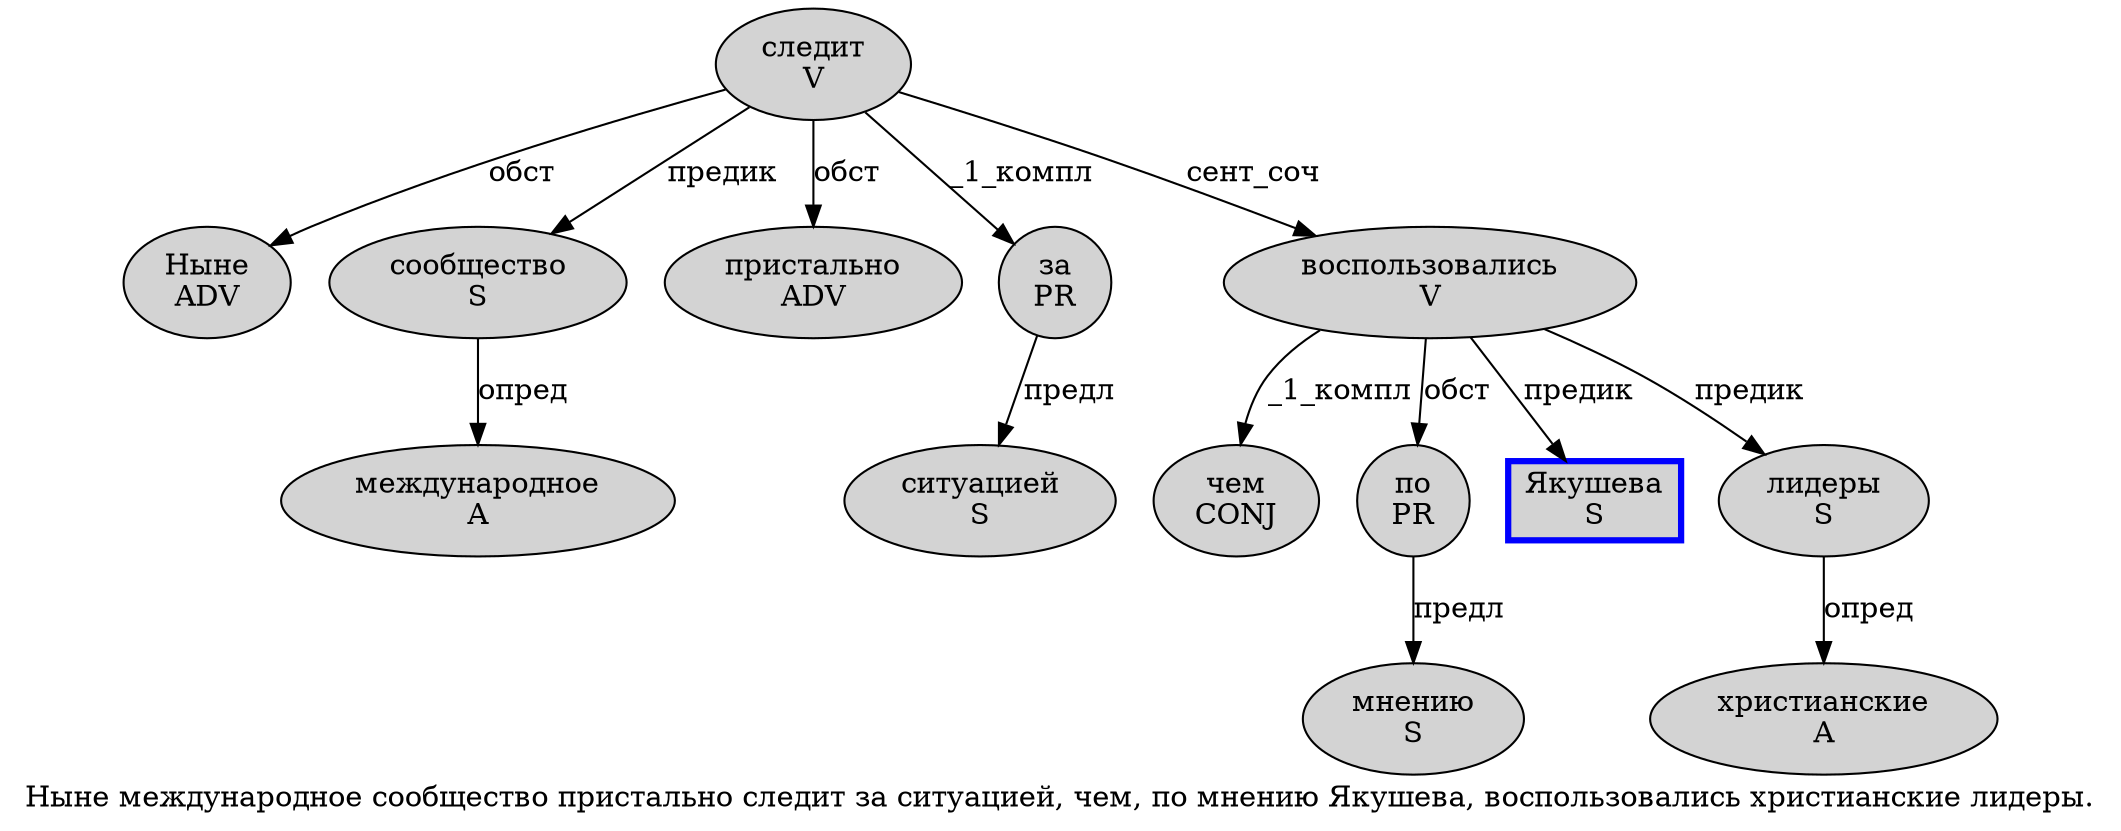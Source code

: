 digraph SENTENCE_252 {
	graph [label="Ныне международное сообщество пристально следит за ситуацией, чем, по мнению Якушева, воспользовались христианские лидеры."]
	node [style=filled]
		0 [label="Ныне
ADV" color="" fillcolor=lightgray penwidth=1 shape=ellipse]
		1 [label="международное
A" color="" fillcolor=lightgray penwidth=1 shape=ellipse]
		2 [label="сообщество
S" color="" fillcolor=lightgray penwidth=1 shape=ellipse]
		3 [label="пристально
ADV" color="" fillcolor=lightgray penwidth=1 shape=ellipse]
		4 [label="следит
V" color="" fillcolor=lightgray penwidth=1 shape=ellipse]
		5 [label="за
PR" color="" fillcolor=lightgray penwidth=1 shape=ellipse]
		6 [label="ситуацией
S" color="" fillcolor=lightgray penwidth=1 shape=ellipse]
		8 [label="чем
CONJ" color="" fillcolor=lightgray penwidth=1 shape=ellipse]
		10 [label="по
PR" color="" fillcolor=lightgray penwidth=1 shape=ellipse]
		11 [label="мнению
S" color="" fillcolor=lightgray penwidth=1 shape=ellipse]
		12 [label="Якушева
S" color=blue fillcolor=lightgray penwidth=3 shape=box]
		14 [label="воспользовались
V" color="" fillcolor=lightgray penwidth=1 shape=ellipse]
		15 [label="христианские
A" color="" fillcolor=lightgray penwidth=1 shape=ellipse]
		16 [label="лидеры
S" color="" fillcolor=lightgray penwidth=1 shape=ellipse]
			5 -> 6 [label="предл"]
			16 -> 15 [label="опред"]
			2 -> 1 [label="опред"]
			10 -> 11 [label="предл"]
			4 -> 0 [label="обст"]
			4 -> 2 [label="предик"]
			4 -> 3 [label="обст"]
			4 -> 5 [label="_1_компл"]
			4 -> 14 [label="сент_соч"]
			14 -> 8 [label="_1_компл"]
			14 -> 10 [label="обст"]
			14 -> 12 [label="предик"]
			14 -> 16 [label="предик"]
}